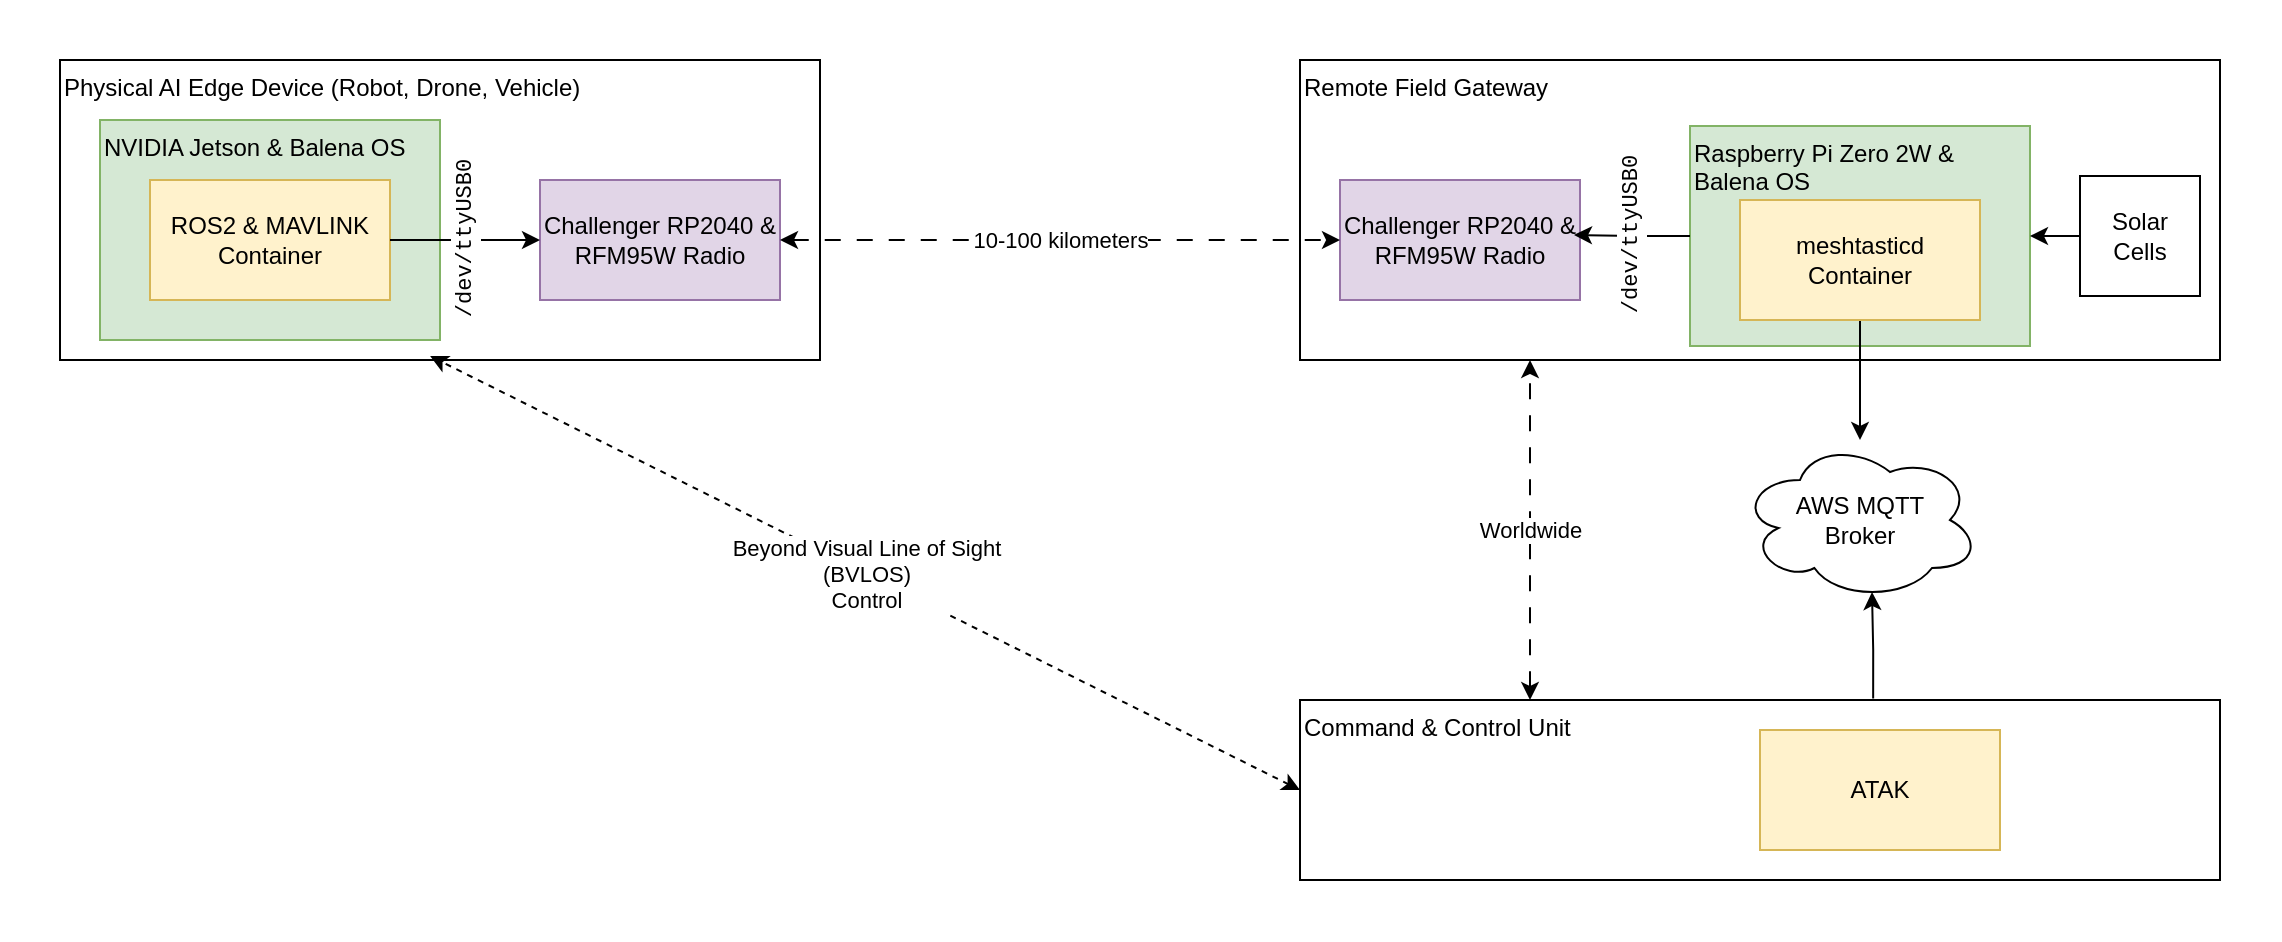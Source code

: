 <mxfile version="28.0.6">
  <diagram name="Page-1" id="y1Si9dsn0HTktbp0gzBn">
    <mxGraphModel dx="1433" dy="806" grid="1" gridSize="10" guides="1" tooltips="1" connect="1" arrows="1" fold="1" page="1" pageScale="1" pageWidth="1169" pageHeight="827" math="0" shadow="0">
      <root>
        <mxCell id="0" />
        <mxCell id="1" parent="0" />
        <mxCell id="aRCST7GbX2fQ_0VNnL3p-26" value="" style="rounded=0;whiteSpace=wrap;html=1;strokeColor=none;" vertex="1" parent="1">
          <mxGeometry x="10" y="10" width="1140" height="470" as="geometry" />
        </mxCell>
        <mxCell id="aRCST7GbX2fQ_0VNnL3p-1" value="Physical AI Edge Device (Robot, Drone, Vehicle)" style="rounded=0;whiteSpace=wrap;html=1;verticalAlign=top;align=left;" vertex="1" parent="1">
          <mxGeometry x="40" y="40" width="380" height="150" as="geometry" />
        </mxCell>
        <mxCell id="aRCST7GbX2fQ_0VNnL3p-2" value="Command &amp;amp; Control Unit" style="rounded=0;whiteSpace=wrap;html=1;verticalAlign=top;align=left;" vertex="1" parent="1">
          <mxGeometry x="660" y="360" width="460" height="90" as="geometry" />
        </mxCell>
        <mxCell id="aRCST7GbX2fQ_0VNnL3p-3" value="NVIDIA Jetson &amp;amp; Balena OS" style="rounded=0;whiteSpace=wrap;html=1;align=left;verticalAlign=top;fillColor=#d5e8d4;strokeColor=#82b366;" vertex="1" parent="1">
          <mxGeometry x="60" y="70" width="170" height="110" as="geometry" />
        </mxCell>
        <mxCell id="aRCST7GbX2fQ_0VNnL3p-4" value="ROS2 &amp;amp; MAVLINK&lt;br&gt;Container" style="rounded=0;whiteSpace=wrap;html=1;fillColor=#fff2cc;strokeColor=#d6b656;" vertex="1" parent="1">
          <mxGeometry x="85" y="100" width="120" height="60" as="geometry" />
        </mxCell>
        <mxCell id="aRCST7GbX2fQ_0VNnL3p-5" value="Challenger RP2040 &amp;amp; RFM95W Radio" style="rounded=0;whiteSpace=wrap;html=1;fillColor=#e1d5e7;strokeColor=#9673a6;" vertex="1" parent="1">
          <mxGeometry x="280" y="100" width="120" height="60" as="geometry" />
        </mxCell>
        <mxCell id="aRCST7GbX2fQ_0VNnL3p-6" value="&lt;font face=&quot;Courier New&quot;&gt;/dev/ttyUSB0&lt;/font&gt;" style="edgeStyle=orthogonalEdgeStyle;rounded=0;orthogonalLoop=1;jettySize=auto;html=1;entryX=0;entryY=0.5;entryDx=0;entryDy=0;exitX=1;exitY=0.5;exitDx=0;exitDy=0;verticalAlign=middle;horizontal=0;" edge="1" parent="1" source="aRCST7GbX2fQ_0VNnL3p-4" target="aRCST7GbX2fQ_0VNnL3p-5">
          <mxGeometry relative="1" as="geometry">
            <mxPoint as="offset" />
          </mxGeometry>
        </mxCell>
        <mxCell id="aRCST7GbX2fQ_0VNnL3p-7" value="Remote Field Gateway" style="rounded=0;whiteSpace=wrap;html=1;verticalAlign=top;align=left;" vertex="1" parent="1">
          <mxGeometry x="660" y="40" width="460" height="150" as="geometry" />
        </mxCell>
        <mxCell id="aRCST7GbX2fQ_0VNnL3p-8" value="Raspberry Pi Zero 2W &amp;amp; Balena OS" style="rounded=0;whiteSpace=wrap;html=1;align=left;verticalAlign=top;fillColor=#d5e8d4;strokeColor=#82b366;" vertex="1" parent="1">
          <mxGeometry x="855" y="73" width="170" height="110" as="geometry" />
        </mxCell>
        <mxCell id="aRCST7GbX2fQ_0VNnL3p-21" style="edgeStyle=orthogonalEdgeStyle;rounded=0;orthogonalLoop=1;jettySize=auto;html=1;" edge="1" parent="1" source="aRCST7GbX2fQ_0VNnL3p-9" target="aRCST7GbX2fQ_0VNnL3p-20">
          <mxGeometry relative="1" as="geometry" />
        </mxCell>
        <mxCell id="aRCST7GbX2fQ_0VNnL3p-9" value="meshtasticd&lt;br&gt;Container" style="rounded=0;whiteSpace=wrap;html=1;fillColor=#fff2cc;strokeColor=#d6b656;" vertex="1" parent="1">
          <mxGeometry x="880" y="110" width="120" height="60" as="geometry" />
        </mxCell>
        <mxCell id="aRCST7GbX2fQ_0VNnL3p-10" value="Challenger RP2040 &amp;amp; RFM95W Radio" style="rounded=0;whiteSpace=wrap;html=1;fillColor=#e1d5e7;strokeColor=#9673a6;" vertex="1" parent="1">
          <mxGeometry x="680" y="100" width="120" height="60" as="geometry" />
        </mxCell>
        <mxCell id="aRCST7GbX2fQ_0VNnL3p-15" value="10-100 kilometers" style="endArrow=classic;startArrow=classic;html=1;rounded=0;entryX=0;entryY=0.5;entryDx=0;entryDy=0;dashed=1;dashPattern=8 8;" edge="1" parent="1" source="aRCST7GbX2fQ_0VNnL3p-5" target="aRCST7GbX2fQ_0VNnL3p-10">
          <mxGeometry width="50" height="50" relative="1" as="geometry">
            <mxPoint x="510" y="270" as="sourcePoint" />
            <mxPoint x="560" y="220" as="targetPoint" />
          </mxGeometry>
        </mxCell>
        <mxCell id="aRCST7GbX2fQ_0VNnL3p-16" value="&lt;meta charset=&quot;utf-8&quot;&gt;&lt;span style=&quot;color: rgb(0, 0, 0); font-family: &amp;quot;Courier New&amp;quot;; font-size: 11px; font-style: normal; font-variant-ligatures: normal; font-variant-caps: normal; font-weight: 400; letter-spacing: normal; orphans: 2; text-align: center; text-indent: 0px; text-transform: none; widows: 2; word-spacing: 0px; -webkit-text-stroke-width: 0px; white-space: nowrap; background-color: rgb(255, 255, 255); text-decoration-thickness: initial; text-decoration-style: initial; text-decoration-color: initial; display: inline !important; float: none;&quot;&gt;/dev/ttyUSB0&lt;/span&gt;" style="edgeStyle=orthogonalEdgeStyle;rounded=0;orthogonalLoop=1;jettySize=auto;html=1;exitX=0;exitY=0.5;exitDx=0;exitDy=0;entryX=0.975;entryY=0.458;entryDx=0;entryDy=0;entryPerimeter=0;verticalAlign=middle;horizontal=0;" edge="1" parent="1" source="aRCST7GbX2fQ_0VNnL3p-8" target="aRCST7GbX2fQ_0VNnL3p-10">
          <mxGeometry relative="1" as="geometry" />
        </mxCell>
        <mxCell id="aRCST7GbX2fQ_0VNnL3p-18" style="edgeStyle=orthogonalEdgeStyle;rounded=0;orthogonalLoop=1;jettySize=auto;html=1;exitX=0;exitY=0.5;exitDx=0;exitDy=0;entryX=1;entryY=0.5;entryDx=0;entryDy=0;" edge="1" parent="1" source="aRCST7GbX2fQ_0VNnL3p-17" target="aRCST7GbX2fQ_0VNnL3p-8">
          <mxGeometry relative="1" as="geometry" />
        </mxCell>
        <mxCell id="aRCST7GbX2fQ_0VNnL3p-17" value="Solar Cells" style="rounded=0;whiteSpace=wrap;html=1;" vertex="1" parent="1">
          <mxGeometry x="1050" y="98" width="60" height="60" as="geometry" />
        </mxCell>
        <mxCell id="aRCST7GbX2fQ_0VNnL3p-20" value="AWS MQTT&lt;br&gt;Broker" style="ellipse;shape=cloud;whiteSpace=wrap;html=1;" vertex="1" parent="1">
          <mxGeometry x="880" y="230" width="120" height="80" as="geometry" />
        </mxCell>
        <mxCell id="aRCST7GbX2fQ_0VNnL3p-22" style="edgeStyle=orthogonalEdgeStyle;rounded=0;orthogonalLoop=1;jettySize=auto;html=1;entryX=0.55;entryY=0.95;entryDx=0;entryDy=0;entryPerimeter=0;exitX=0.623;exitY=-0.009;exitDx=0;exitDy=0;exitPerimeter=0;" edge="1" parent="1" source="aRCST7GbX2fQ_0VNnL3p-2" target="aRCST7GbX2fQ_0VNnL3p-20">
          <mxGeometry relative="1" as="geometry" />
        </mxCell>
        <mxCell id="aRCST7GbX2fQ_0VNnL3p-23" value="ATAK" style="rounded=0;whiteSpace=wrap;html=1;fillColor=#fff2cc;strokeColor=#d6b656;" vertex="1" parent="1">
          <mxGeometry x="890" y="375" width="120" height="60" as="geometry" />
        </mxCell>
        <mxCell id="aRCST7GbX2fQ_0VNnL3p-24" value="Worldwide" style="endArrow=classic;startArrow=classic;html=1;rounded=0;entryX=0.25;entryY=1;entryDx=0;entryDy=0;exitX=0.25;exitY=0;exitDx=0;exitDy=0;dashed=1;dashPattern=8 8;" edge="1" parent="1" source="aRCST7GbX2fQ_0VNnL3p-2" target="aRCST7GbX2fQ_0VNnL3p-7">
          <mxGeometry width="50" height="50" relative="1" as="geometry">
            <mxPoint x="750" y="300" as="sourcePoint" />
            <mxPoint x="800" y="250" as="targetPoint" />
          </mxGeometry>
        </mxCell>
        <mxCell id="aRCST7GbX2fQ_0VNnL3p-25" value="Beyond Visual Line of Sight&lt;br&gt;(BVLOS)&lt;br&gt;Control" style="endArrow=classic;startArrow=classic;html=1;rounded=0;entryX=0.487;entryY=0.987;entryDx=0;entryDy=0;entryPerimeter=0;exitX=0;exitY=0.5;exitDx=0;exitDy=0;dashed=1;" edge="1" parent="1" source="aRCST7GbX2fQ_0VNnL3p-2" target="aRCST7GbX2fQ_0VNnL3p-1">
          <mxGeometry width="50" height="50" relative="1" as="geometry">
            <mxPoint x="420" y="270" as="sourcePoint" />
            <mxPoint x="470" y="220" as="targetPoint" />
          </mxGeometry>
        </mxCell>
      </root>
    </mxGraphModel>
  </diagram>
</mxfile>
